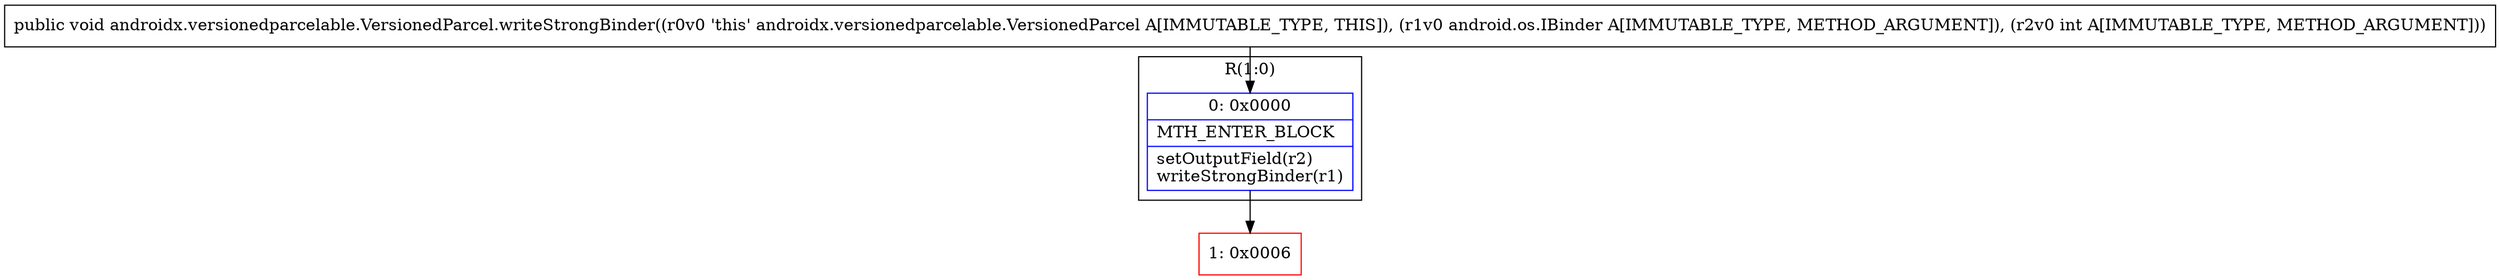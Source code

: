 digraph "CFG forandroidx.versionedparcelable.VersionedParcel.writeStrongBinder(Landroid\/os\/IBinder;I)V" {
subgraph cluster_Region_1195958045 {
label = "R(1:0)";
node [shape=record,color=blue];
Node_0 [shape=record,label="{0\:\ 0x0000|MTH_ENTER_BLOCK\l|setOutputField(r2)\lwriteStrongBinder(r1)\l}"];
}
Node_1 [shape=record,color=red,label="{1\:\ 0x0006}"];
MethodNode[shape=record,label="{public void androidx.versionedparcelable.VersionedParcel.writeStrongBinder((r0v0 'this' androidx.versionedparcelable.VersionedParcel A[IMMUTABLE_TYPE, THIS]), (r1v0 android.os.IBinder A[IMMUTABLE_TYPE, METHOD_ARGUMENT]), (r2v0 int A[IMMUTABLE_TYPE, METHOD_ARGUMENT])) }"];
MethodNode -> Node_0;
Node_0 -> Node_1;
}

